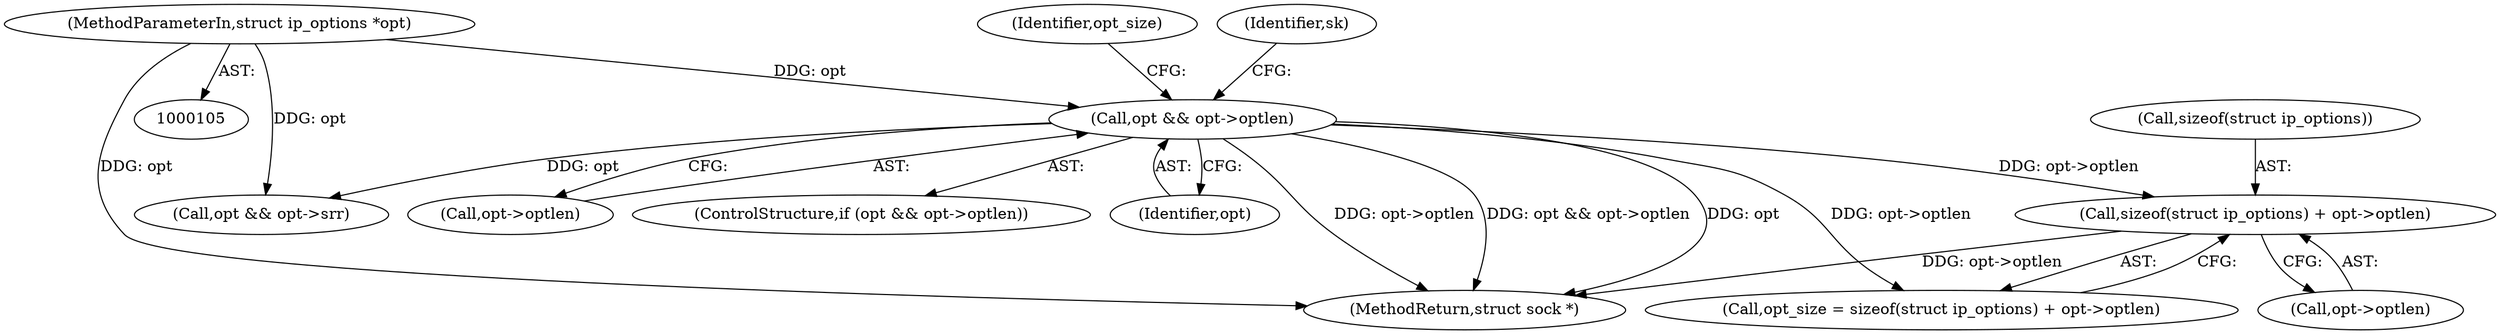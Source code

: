 digraph "1_linux_f6d8bd051c391c1c0458a30b2a7abcd939329259_28@API" {
"1000322" [label="(Call,sizeof(struct ip_options) + opt->optlen)"];
"1000313" [label="(Call,opt && opt->optlen)"];
"1000108" [label="(MethodParameterIn,struct ip_options *opt)"];
"1000320" [label="(Call,opt_size = sizeof(struct ip_options) + opt->optlen)"];
"1000313" [label="(Call,opt && opt->optlen)"];
"1000322" [label="(Call,sizeof(struct ip_options) + opt->optlen)"];
"1000314" [label="(Identifier,opt)"];
"1000315" [label="(Call,opt->optlen)"];
"1000321" [label="(Identifier,opt_size)"];
"1000359" [label="(Identifier,sk)"];
"1000392" [label="(Call,opt && opt->srr)"];
"1000108" [label="(MethodParameterIn,struct ip_options *opt)"];
"1000323" [label="(Call,sizeof(struct ip_options))"];
"1000312" [label="(ControlStructure,if (opt && opt->optlen))"];
"1000480" [label="(MethodReturn,struct sock *)"];
"1000325" [label="(Call,opt->optlen)"];
"1000322" -> "1000320"  [label="AST: "];
"1000322" -> "1000325"  [label="CFG: "];
"1000323" -> "1000322"  [label="AST: "];
"1000325" -> "1000322"  [label="AST: "];
"1000320" -> "1000322"  [label="CFG: "];
"1000322" -> "1000480"  [label="DDG: opt->optlen"];
"1000313" -> "1000322"  [label="DDG: opt->optlen"];
"1000313" -> "1000312"  [label="AST: "];
"1000313" -> "1000314"  [label="CFG: "];
"1000313" -> "1000315"  [label="CFG: "];
"1000314" -> "1000313"  [label="AST: "];
"1000315" -> "1000313"  [label="AST: "];
"1000321" -> "1000313"  [label="CFG: "];
"1000359" -> "1000313"  [label="CFG: "];
"1000313" -> "1000480"  [label="DDG: opt->optlen"];
"1000313" -> "1000480"  [label="DDG: opt && opt->optlen"];
"1000313" -> "1000480"  [label="DDG: opt"];
"1000108" -> "1000313"  [label="DDG: opt"];
"1000313" -> "1000320"  [label="DDG: opt->optlen"];
"1000313" -> "1000392"  [label="DDG: opt"];
"1000108" -> "1000105"  [label="AST: "];
"1000108" -> "1000480"  [label="DDG: opt"];
"1000108" -> "1000392"  [label="DDG: opt"];
}
